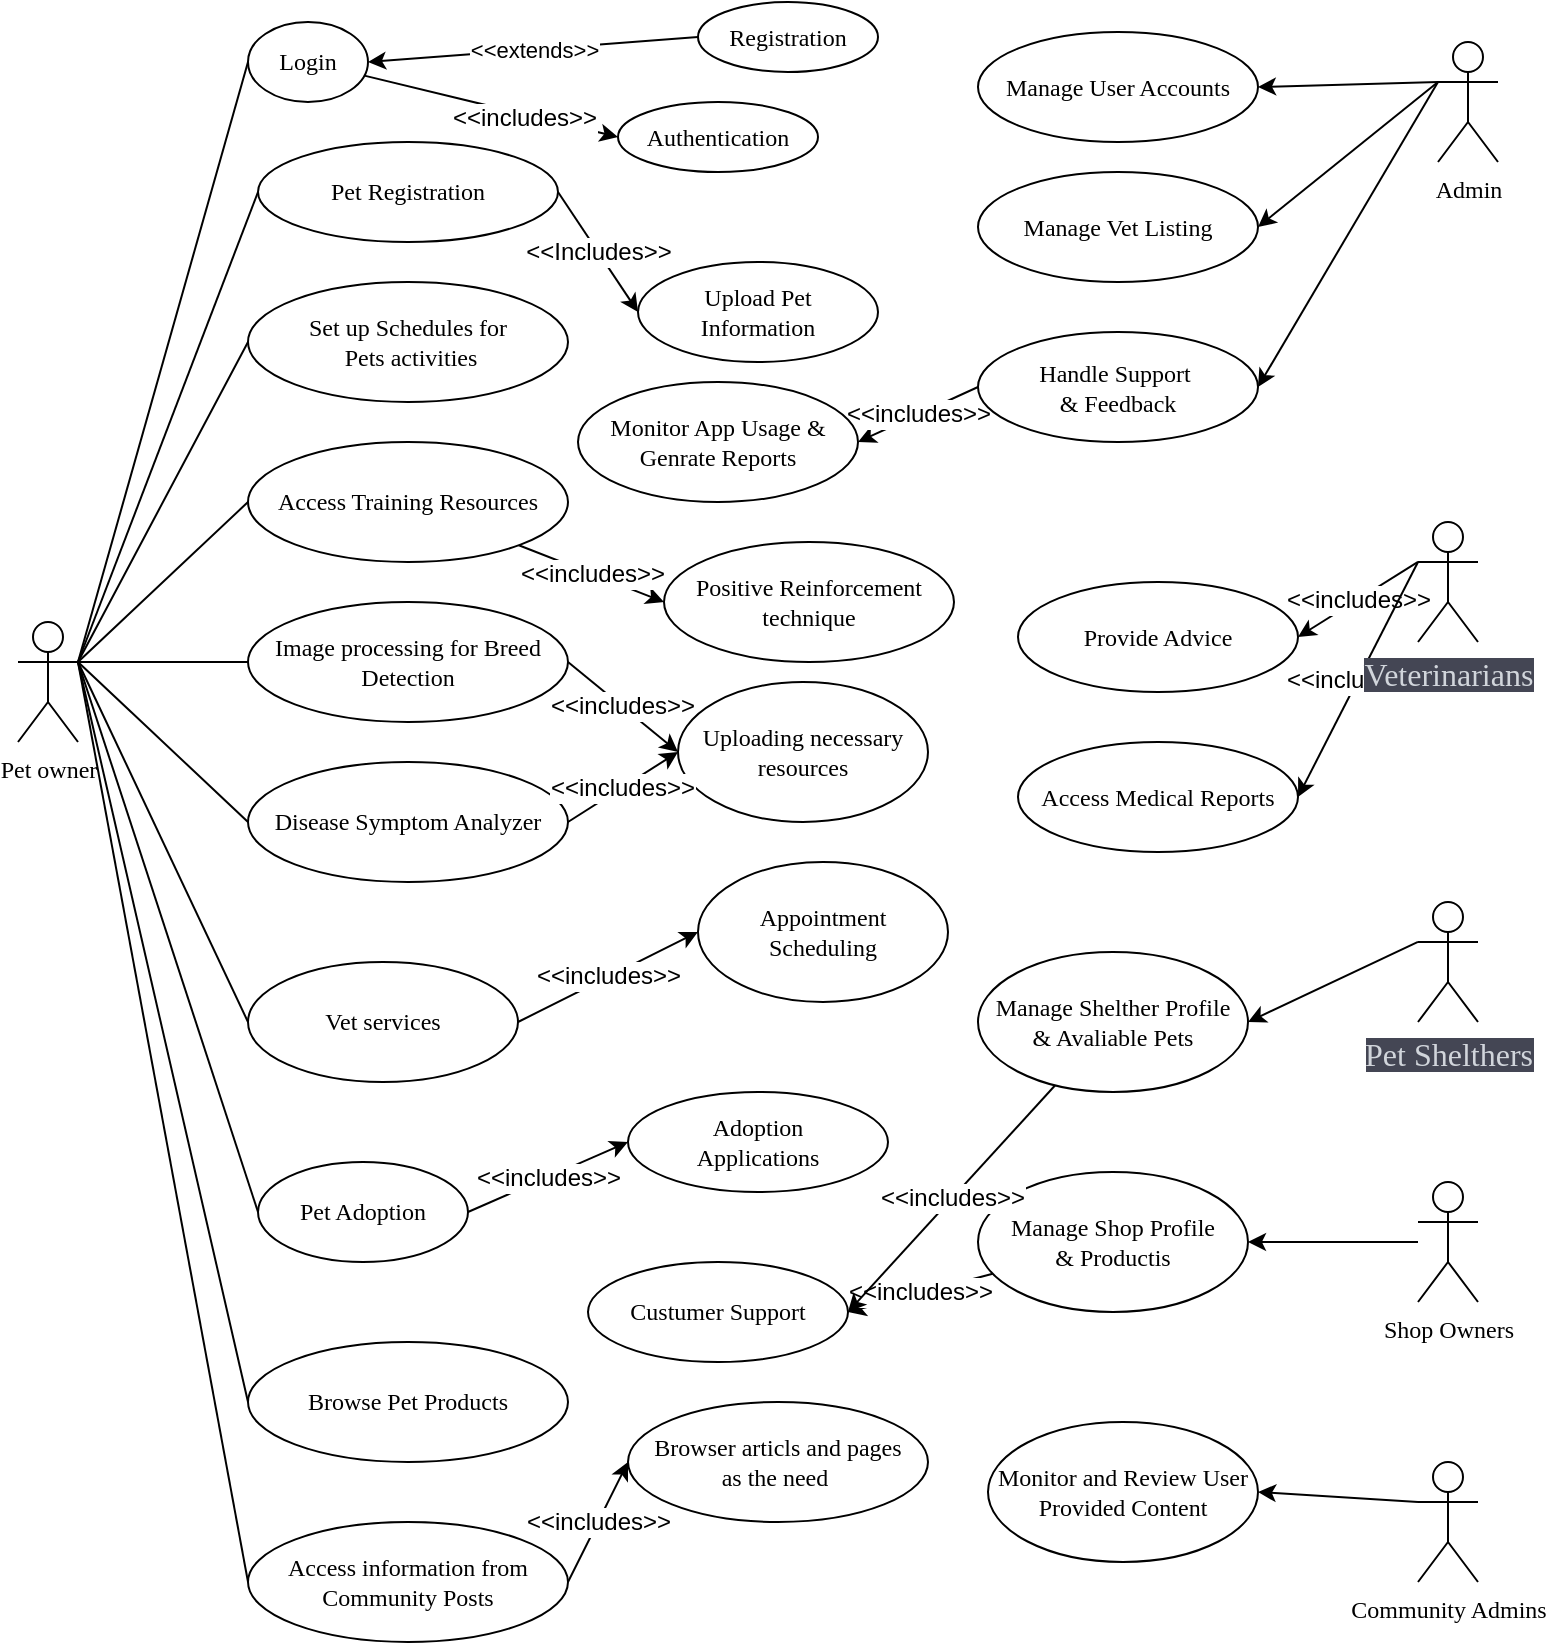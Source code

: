 <mxfile>
    <diagram id="NnZU8N8j_ZA7hjALNBBu" name="Page-1">
        <mxGraphModel dx="1726" dy="1026" grid="1" gridSize="10" guides="1" tooltips="1" connect="1" arrows="1" fold="1" page="1" pageScale="1" pageWidth="850" pageHeight="1100" math="0" shadow="0">
            <root>
                <mxCell id="0"/>
                <mxCell id="1" parent="0"/>
                <mxCell id="2" value="Pet owner&lt;br&gt;" style="shape=umlActor;verticalLabelPosition=bottom;verticalAlign=top;html=1;outlineConnect=0;fontFamily=Times New Roman;" parent="1" vertex="1">
                    <mxGeometry x="30" y="340" width="30" height="60" as="geometry"/>
                </mxCell>
                <mxCell id="89" style="edgeStyle=none;html=1;exitX=0;exitY=0.333;exitDx=0;exitDy=0;exitPerimeter=0;entryX=1;entryY=0.5;entryDx=0;entryDy=0;fontSize=12;" edge="1" parent="1" source="3" target="88">
                    <mxGeometry relative="1" as="geometry"/>
                </mxCell>
                <mxCell id="3" value="Community Admins" style="shape=umlActor;verticalLabelPosition=bottom;verticalAlign=top;html=1;outlineConnect=0;fontFamily=Times New Roman;" parent="1" vertex="1">
                    <mxGeometry x="730" y="760" width="30" height="60" as="geometry"/>
                </mxCell>
                <mxCell id="76" value="&amp;lt;&amp;lt;includes&amp;gt;&amp;gt;" style="edgeStyle=none;html=1;entryX=1;entryY=0.5;entryDx=0;entryDy=0;fontSize=12;exitX=0;exitY=0.333;exitDx=0;exitDy=0;exitPerimeter=0;" edge="1" parent="1" source="5" target="73">
                    <mxGeometry relative="1" as="geometry"/>
                </mxCell>
                <mxCell id="77" value="&amp;lt;&amp;lt;includes&amp;gt;&amp;gt;" style="edgeStyle=none;html=1;entryX=1;entryY=0.5;entryDx=0;entryDy=0;fontSize=12;exitX=0;exitY=0.333;exitDx=0;exitDy=0;exitPerimeter=0;" edge="1" parent="1" source="5" target="75">
                    <mxGeometry relative="1" as="geometry"/>
                </mxCell>
                <mxCell id="5" value="&lt;span style=&quot;color: rgb(209, 213, 219); font-size: 16px; text-align: left; background-color: rgb(68, 70, 84);&quot;&gt;Veterinarians&lt;br&gt;&lt;br&gt;&lt;/span&gt;" style="shape=umlActor;verticalLabelPosition=bottom;verticalAlign=top;html=1;outlineConnect=0;fontFamily=Times New Roman;" parent="1" vertex="1">
                    <mxGeometry x="730" y="290" width="30" height="60" as="geometry"/>
                </mxCell>
                <mxCell id="67" style="edgeStyle=none;html=1;exitX=0;exitY=0.333;exitDx=0;exitDy=0;exitPerimeter=0;entryX=1;entryY=0.5;entryDx=0;entryDy=0;fontSize=12;" edge="1" parent="1" source="7" target="64">
                    <mxGeometry relative="1" as="geometry"/>
                </mxCell>
                <mxCell id="7" value="Admin" style="shape=umlActor;verticalLabelPosition=bottom;verticalAlign=top;html=1;outlineConnect=0;fontFamily=Times New Roman;" parent="1" vertex="1">
                    <mxGeometry x="740" y="50" width="30" height="60" as="geometry"/>
                </mxCell>
                <mxCell id="87" style="edgeStyle=none;html=1;entryX=1;entryY=0.5;entryDx=0;entryDy=0;fontSize=12;" edge="1" parent="1" source="8" target="79">
                    <mxGeometry relative="1" as="geometry"/>
                </mxCell>
                <mxCell id="8" value="Shop Owners" style="shape=umlActor;verticalLabelPosition=bottom;verticalAlign=top;html=1;outlineConnect=0;fontFamily=Times New Roman;" parent="1" vertex="1">
                    <mxGeometry x="730" y="620" width="30" height="60" as="geometry"/>
                </mxCell>
                <mxCell id="31" style="edgeStyle=none;html=1;entryX=0;entryY=0.5;entryDx=0;entryDy=0;" edge="1" parent="1" source="9" target="30">
                    <mxGeometry relative="1" as="geometry"/>
                </mxCell>
                <mxCell id="33" value="&amp;lt;&amp;lt;includes&amp;gt;&amp;gt;" style="edgeLabel;html=1;align=center;verticalAlign=middle;resizable=0;points=[];fontSize=12;" vertex="1" connectable="0" parent="31">
                    <mxGeometry x="0.258" y="-2" relative="1" as="geometry">
                        <mxPoint as="offset"/>
                    </mxGeometry>
                </mxCell>
                <mxCell id="9" value="Login" style="ellipse;whiteSpace=wrap;html=1;fontFamily=Times New Roman;" parent="1" vertex="1">
                    <mxGeometry x="145" y="40" width="60" height="40" as="geometry"/>
                </mxCell>
                <mxCell id="49" value="&amp;lt;&amp;lt;Includes&amp;gt;&amp;gt;" style="edgeStyle=none;html=1;exitX=1;exitY=0.5;exitDx=0;exitDy=0;entryX=0;entryY=0.5;entryDx=0;entryDy=0;fontSize=12;" edge="1" parent="1" source="11" target="48">
                    <mxGeometry relative="1" as="geometry"/>
                </mxCell>
                <mxCell id="11" value="Pet Registration" style="ellipse;whiteSpace=wrap;html=1;fontFamily=Times New Roman;" parent="1" vertex="1">
                    <mxGeometry x="150" y="100" width="150" height="50" as="geometry"/>
                </mxCell>
                <mxCell id="12" value="Set up Schedules for&lt;br&gt;&amp;nbsp;Pets activities" style="ellipse;whiteSpace=wrap;html=1;fontFamily=Times New Roman;" parent="1" vertex="1">
                    <mxGeometry x="145" y="170" width="160" height="60" as="geometry"/>
                </mxCell>
                <mxCell id="53" value="&amp;lt;&amp;lt;includes&amp;gt;&amp;gt;" style="edgeStyle=none;html=1;entryX=0;entryY=0.5;entryDx=0;entryDy=0;fontSize=12;" edge="1" parent="1" source="15" target="52">
                    <mxGeometry relative="1" as="geometry"/>
                </mxCell>
                <mxCell id="15" value="Access Training Resources" style="ellipse;whiteSpace=wrap;html=1;fontFamily=Times New Roman;" parent="1" vertex="1">
                    <mxGeometry x="145" y="250" width="160" height="60" as="geometry"/>
                </mxCell>
                <mxCell id="63" value="&amp;lt;&amp;lt;includes&amp;gt;&amp;gt;" style="edgeStyle=none;html=1;exitX=1;exitY=0.5;exitDx=0;exitDy=0;entryX=0;entryY=0.5;entryDx=0;entryDy=0;fontSize=12;" edge="1" parent="1" source="16" target="62">
                    <mxGeometry relative="1" as="geometry"/>
                </mxCell>
                <mxCell id="16" value="Access information from Community Posts" style="ellipse;whiteSpace=wrap;html=1;fontFamily=Times New Roman;" parent="1" vertex="1">
                    <mxGeometry x="145" y="790" width="160" height="60" as="geometry"/>
                </mxCell>
                <mxCell id="17" value="Browse Pet Products" style="ellipse;whiteSpace=wrap;html=1;fontFamily=Times New Roman;" parent="1" vertex="1">
                    <mxGeometry x="145" y="700" width="160" height="60" as="geometry"/>
                </mxCell>
                <mxCell id="61" value="&amp;lt;&amp;lt;includes&amp;gt;&amp;gt;" style="edgeStyle=none;html=1;exitX=1;exitY=0.5;exitDx=0;exitDy=0;entryX=0;entryY=0.5;entryDx=0;entryDy=0;fontSize=12;" edge="1" parent="1" source="18" target="59">
                    <mxGeometry relative="1" as="geometry"/>
                </mxCell>
                <mxCell id="18" value="Pet Adoption" style="ellipse;whiteSpace=wrap;html=1;fontFamily=Times New Roman;" parent="1" vertex="1">
                    <mxGeometry x="150" y="610" width="105" height="50" as="geometry"/>
                </mxCell>
                <mxCell id="19" value="Disease Symptom Analyzer" style="ellipse;whiteSpace=wrap;html=1;fontFamily=Times New Roman;" parent="1" vertex="1">
                    <mxGeometry x="145" y="410" width="160" height="60" as="geometry"/>
                </mxCell>
                <mxCell id="54" value="&amp;lt;&amp;lt;includes&amp;gt;&amp;gt;" style="edgeStyle=none;html=1;exitX=1;exitY=0.5;exitDx=0;exitDy=0;fontSize=12;entryX=0;entryY=0.5;entryDx=0;entryDy=0;" edge="1" parent="1" source="20" target="55">
                    <mxGeometry relative="1" as="geometry">
                        <mxPoint x="360" y="340.0" as="targetPoint"/>
                    </mxGeometry>
                </mxCell>
                <mxCell id="20" value="Image processing for Breed Detection" style="ellipse;whiteSpace=wrap;html=1;fontFamily=Times New Roman;" parent="1" vertex="1">
                    <mxGeometry x="145" y="330" width="160" height="60" as="geometry"/>
                </mxCell>
                <mxCell id="86" style="edgeStyle=none;html=1;exitX=0;exitY=0.333;exitDx=0;exitDy=0;exitPerimeter=0;entryX=1;entryY=0.5;entryDx=0;entryDy=0;fontSize=12;" edge="1" parent="1" source="25" target="83">
                    <mxGeometry relative="1" as="geometry"/>
                </mxCell>
                <mxCell id="25" value="&lt;div style=&quot;text-align: left;&quot;&gt;&lt;font color=&quot;#d1d5db&quot;&gt;&lt;span style=&quot;font-size: 16px; background-color: rgb(68, 70, 84);&quot;&gt;Pet Shelthers&lt;/span&gt;&lt;/font&gt;&lt;/div&gt;" style="shape=umlActor;verticalLabelPosition=bottom;verticalAlign=top;html=1;outlineConnect=0;fontFamily=Times New Roman;" parent="1" vertex="1">
                    <mxGeometry x="730" y="480" width="30" height="60" as="geometry"/>
                </mxCell>
                <mxCell id="58" value="&amp;lt;&amp;lt;includes&amp;gt;&amp;gt;" style="edgeStyle=none;html=1;exitX=1;exitY=0.5;exitDx=0;exitDy=0;entryX=0;entryY=0.5;entryDx=0;entryDy=0;fontSize=12;" edge="1" parent="1" source="26" target="57">
                    <mxGeometry relative="1" as="geometry"/>
                </mxCell>
                <mxCell id="26" value="Vet services" style="ellipse;whiteSpace=wrap;html=1;fontFamily=Times New Roman;" parent="1" vertex="1">
                    <mxGeometry x="145" y="510" width="135" height="60" as="geometry"/>
                </mxCell>
                <mxCell id="29" value="&amp;lt;&amp;lt;extends&amp;gt;&amp;gt;" style="edgeStyle=none;html=1;exitX=0;exitY=0.5;exitDx=0;exitDy=0;entryX=1;entryY=0.5;entryDx=0;entryDy=0;" edge="1" parent="1" source="27" target="9">
                    <mxGeometry relative="1" as="geometry"/>
                </mxCell>
                <mxCell id="27" value="Registration" style="ellipse;whiteSpace=wrap;html=1;fontFamily=Times New Roman;" vertex="1" parent="1">
                    <mxGeometry x="370" y="30" width="90" height="35" as="geometry"/>
                </mxCell>
                <mxCell id="30" value="Authentication" style="ellipse;whiteSpace=wrap;html=1;fontFamily=Times New Roman;" vertex="1" parent="1">
                    <mxGeometry x="330" y="80" width="100" height="35" as="geometry"/>
                </mxCell>
                <mxCell id="38" value="" style="endArrow=none;html=1;fontSize=12;entryX=0;entryY=0.5;entryDx=0;entryDy=0;" edge="1" parent="1" target="9">
                    <mxGeometry width="50" height="50" relative="1" as="geometry">
                        <mxPoint x="60" y="360" as="sourcePoint"/>
                        <mxPoint x="110" y="310" as="targetPoint"/>
                    </mxGeometry>
                </mxCell>
                <mxCell id="39" value="" style="endArrow=none;html=1;fontSize=12;entryX=0;entryY=0.5;entryDx=0;entryDy=0;" edge="1" parent="1" target="11">
                    <mxGeometry width="50" height="50" relative="1" as="geometry">
                        <mxPoint x="60" y="360" as="sourcePoint"/>
                        <mxPoint x="120" y="320.0" as="targetPoint"/>
                    </mxGeometry>
                </mxCell>
                <mxCell id="40" value="" style="endArrow=none;html=1;fontSize=12;entryX=0;entryY=0.5;entryDx=0;entryDy=0;" edge="1" parent="1" target="12">
                    <mxGeometry width="50" height="50" relative="1" as="geometry">
                        <mxPoint x="60" y="360" as="sourcePoint"/>
                        <mxPoint x="130" y="330.0" as="targetPoint"/>
                    </mxGeometry>
                </mxCell>
                <mxCell id="41" value="" style="endArrow=none;html=1;fontSize=12;entryX=0;entryY=0.5;entryDx=0;entryDy=0;" edge="1" parent="1" target="15">
                    <mxGeometry width="50" height="50" relative="1" as="geometry">
                        <mxPoint x="60" y="360" as="sourcePoint"/>
                        <mxPoint x="140" y="340.0" as="targetPoint"/>
                    </mxGeometry>
                </mxCell>
                <mxCell id="42" value="" style="endArrow=none;html=1;fontSize=12;exitX=1;exitY=0.333;exitDx=0;exitDy=0;exitPerimeter=0;entryX=0;entryY=0.5;entryDx=0;entryDy=0;" edge="1" parent="1" source="2" target="20">
                    <mxGeometry width="50" height="50" relative="1" as="geometry">
                        <mxPoint x="100" y="400.0" as="sourcePoint"/>
                        <mxPoint x="150" y="350.0" as="targetPoint"/>
                    </mxGeometry>
                </mxCell>
                <mxCell id="43" value="" style="endArrow=none;html=1;fontSize=12;exitX=1;exitY=0.333;exitDx=0;exitDy=0;exitPerimeter=0;entryX=0;entryY=0.5;entryDx=0;entryDy=0;" edge="1" parent="1" source="2" target="19">
                    <mxGeometry width="50" height="50" relative="1" as="geometry">
                        <mxPoint x="110" y="410.0" as="sourcePoint"/>
                        <mxPoint x="160" y="360.0" as="targetPoint"/>
                    </mxGeometry>
                </mxCell>
                <mxCell id="44" value="" style="endArrow=none;html=1;fontSize=12;exitX=1;exitY=0.333;exitDx=0;exitDy=0;exitPerimeter=0;entryX=0;entryY=0.5;entryDx=0;entryDy=0;" edge="1" parent="1" source="2" target="26">
                    <mxGeometry width="50" height="50" relative="1" as="geometry">
                        <mxPoint x="120" y="420.0" as="sourcePoint"/>
                        <mxPoint x="170" y="370.0" as="targetPoint"/>
                    </mxGeometry>
                </mxCell>
                <mxCell id="45" value="" style="endArrow=none;html=1;fontSize=12;exitX=1;exitY=0.333;exitDx=0;exitDy=0;exitPerimeter=0;entryX=0;entryY=0.5;entryDx=0;entryDy=0;" edge="1" parent="1" source="2" target="18">
                    <mxGeometry width="50" height="50" relative="1" as="geometry">
                        <mxPoint x="130" y="430.0" as="sourcePoint"/>
                        <mxPoint x="180" y="380.0" as="targetPoint"/>
                    </mxGeometry>
                </mxCell>
                <mxCell id="46" value="" style="endArrow=none;html=1;fontSize=12;exitX=1;exitY=0.333;exitDx=0;exitDy=0;exitPerimeter=0;entryX=0;entryY=0.5;entryDx=0;entryDy=0;" edge="1" parent="1" source="2" target="16">
                    <mxGeometry width="50" height="50" relative="1" as="geometry">
                        <mxPoint x="140" y="440.0" as="sourcePoint"/>
                        <mxPoint x="60" y="630" as="targetPoint"/>
                    </mxGeometry>
                </mxCell>
                <mxCell id="47" value="" style="endArrow=none;html=1;fontSize=12;exitX=1;exitY=0.333;exitDx=0;exitDy=0;exitPerimeter=0;entryX=0;entryY=0.5;entryDx=0;entryDy=0;" edge="1" parent="1" source="2" target="17">
                    <mxGeometry width="50" height="50" relative="1" as="geometry">
                        <mxPoint x="150" y="450.0" as="sourcePoint"/>
                        <mxPoint x="200" y="400.0" as="targetPoint"/>
                    </mxGeometry>
                </mxCell>
                <mxCell id="48" value="Upload Pet &lt;br&gt;Information" style="ellipse;whiteSpace=wrap;html=1;fontFamily=Times New Roman;" vertex="1" parent="1">
                    <mxGeometry x="340" y="160" width="120" height="50" as="geometry"/>
                </mxCell>
                <mxCell id="52" value="Positive Reinforcement technique" style="ellipse;whiteSpace=wrap;html=1;fontFamily=Times New Roman;" vertex="1" parent="1">
                    <mxGeometry x="353" y="300" width="145" height="60" as="geometry"/>
                </mxCell>
                <mxCell id="55" value="Uploading necessary resources" style="ellipse;whiteSpace=wrap;html=1;fontFamily=Times New Roman;" vertex="1" parent="1">
                    <mxGeometry x="360" y="370" width="125" height="70" as="geometry"/>
                </mxCell>
                <mxCell id="56" value="&amp;lt;&amp;lt;includes&amp;gt;&amp;gt;" style="edgeStyle=none;html=1;exitX=1;exitY=0.5;exitDx=0;exitDy=0;fontSize=12;entryX=0;entryY=0.5;entryDx=0;entryDy=0;" edge="1" parent="1" source="19" target="55">
                    <mxGeometry relative="1" as="geometry">
                        <mxPoint x="435.0" y="395" as="targetPoint"/>
                        <mxPoint x="315" y="370" as="sourcePoint"/>
                    </mxGeometry>
                </mxCell>
                <mxCell id="57" value="Appointment &lt;br&gt;Scheduling" style="ellipse;whiteSpace=wrap;html=1;fontFamily=Times New Roman;" vertex="1" parent="1">
                    <mxGeometry x="370" y="460" width="125" height="70" as="geometry"/>
                </mxCell>
                <mxCell id="59" value="Adoption &lt;br&gt;Applications" style="ellipse;whiteSpace=wrap;html=1;fontFamily=Times New Roman;" vertex="1" parent="1">
                    <mxGeometry x="335" y="575" width="130" height="50" as="geometry"/>
                </mxCell>
                <mxCell id="62" value="Browser articls and pages &lt;br&gt;as the need&amp;nbsp;" style="ellipse;whiteSpace=wrap;html=1;fontFamily=Times New Roman;" vertex="1" parent="1">
                    <mxGeometry x="335" y="730" width="150" height="60" as="geometry"/>
                </mxCell>
                <mxCell id="64" value="Manage User Accounts" style="ellipse;whiteSpace=wrap;html=1;fontFamily=Times New Roman;" vertex="1" parent="1">
                    <mxGeometry x="510" y="45" width="140" height="55" as="geometry"/>
                </mxCell>
                <mxCell id="65" value="Manage Vet Listing" style="ellipse;whiteSpace=wrap;html=1;fontFamily=Times New Roman;" vertex="1" parent="1">
                    <mxGeometry x="510" y="115" width="140" height="55" as="geometry"/>
                </mxCell>
                <mxCell id="71" value="&amp;lt;&amp;lt;includes&amp;gt;&amp;gt;" style="edgeStyle=none;html=1;exitX=0;exitY=0.5;exitDx=0;exitDy=0;entryX=1;entryY=0.5;entryDx=0;entryDy=0;fontSize=12;" edge="1" parent="1" source="66" target="70">
                    <mxGeometry relative="1" as="geometry"/>
                </mxCell>
                <mxCell id="66" value="Handle Support&amp;nbsp;&lt;br&gt;&amp;amp; Feedback" style="ellipse;whiteSpace=wrap;html=1;fontFamily=Times New Roman;" vertex="1" parent="1">
                    <mxGeometry x="510" y="195" width="140" height="55" as="geometry"/>
                </mxCell>
                <mxCell id="68" style="edgeStyle=none;html=1;exitX=0;exitY=0.333;exitDx=0;exitDy=0;exitPerimeter=0;entryX=1;entryY=0.5;entryDx=0;entryDy=0;fontSize=12;" edge="1" parent="1" source="7" target="65">
                    <mxGeometry relative="1" as="geometry">
                        <mxPoint x="750" y="80" as="sourcePoint"/>
                        <mxPoint x="660.0" y="82.5" as="targetPoint"/>
                    </mxGeometry>
                </mxCell>
                <mxCell id="69" style="edgeStyle=none;html=1;exitX=0;exitY=0.333;exitDx=0;exitDy=0;exitPerimeter=0;entryX=1;entryY=0.5;entryDx=0;entryDy=0;fontSize=12;" edge="1" parent="1" source="7" target="66">
                    <mxGeometry relative="1" as="geometry">
                        <mxPoint x="760" y="90" as="sourcePoint"/>
                        <mxPoint x="670.0" y="92.5" as="targetPoint"/>
                    </mxGeometry>
                </mxCell>
                <mxCell id="70" value="Monitor App Usage &amp;amp;&lt;br&gt;Genrate Reports" style="ellipse;whiteSpace=wrap;html=1;fontFamily=Times New Roman;" vertex="1" parent="1">
                    <mxGeometry x="310" y="220" width="140" height="60" as="geometry"/>
                </mxCell>
                <mxCell id="73" value="Provide Advice" style="ellipse;whiteSpace=wrap;html=1;fontFamily=Times New Roman;" vertex="1" parent="1">
                    <mxGeometry x="530" y="320" width="140" height="55" as="geometry"/>
                </mxCell>
                <mxCell id="75" value="Access Medical Reports" style="ellipse;whiteSpace=wrap;html=1;fontFamily=Times New Roman;" vertex="1" parent="1">
                    <mxGeometry x="530" y="400" width="140" height="55" as="geometry"/>
                </mxCell>
                <mxCell id="82" value="&amp;lt;&amp;lt;includes&amp;gt;&amp;gt;" style="edgeStyle=none;html=1;entryX=1;entryY=0.5;entryDx=0;entryDy=0;fontSize=12;" edge="1" parent="1" source="79" target="81">
                    <mxGeometry relative="1" as="geometry"/>
                </mxCell>
                <mxCell id="79" value="Manage Shop Profile &lt;br&gt;&amp;amp; Productis" style="ellipse;whiteSpace=wrap;html=1;fontFamily=Times New Roman;" vertex="1" parent="1">
                    <mxGeometry x="510" y="615" width="135" height="70" as="geometry"/>
                </mxCell>
                <mxCell id="81" value="Custumer Support" style="ellipse;whiteSpace=wrap;html=1;fontFamily=Times New Roman;" vertex="1" parent="1">
                    <mxGeometry x="315" y="660" width="130" height="50" as="geometry"/>
                </mxCell>
                <mxCell id="84" value="&amp;lt;&amp;lt;includes&amp;gt;&amp;gt;" style="edgeStyle=none;html=1;entryX=1;entryY=0.5;entryDx=0;entryDy=0;fontSize=12;" edge="1" parent="1" source="83" target="81">
                    <mxGeometry relative="1" as="geometry"/>
                </mxCell>
                <mxCell id="83" value="Manage Shelther Profile &lt;br&gt;&amp;amp; Avaliable Pets" style="ellipse;whiteSpace=wrap;html=1;fontFamily=Times New Roman;" vertex="1" parent="1">
                    <mxGeometry x="510" y="505" width="135" height="70" as="geometry"/>
                </mxCell>
                <mxCell id="88" value="Monitor and Review User Provided Content" style="ellipse;whiteSpace=wrap;html=1;fontFamily=Times New Roman;" vertex="1" parent="1">
                    <mxGeometry x="515" y="740" width="135" height="70" as="geometry"/>
                </mxCell>
            </root>
        </mxGraphModel>
    </diagram>
</mxfile>